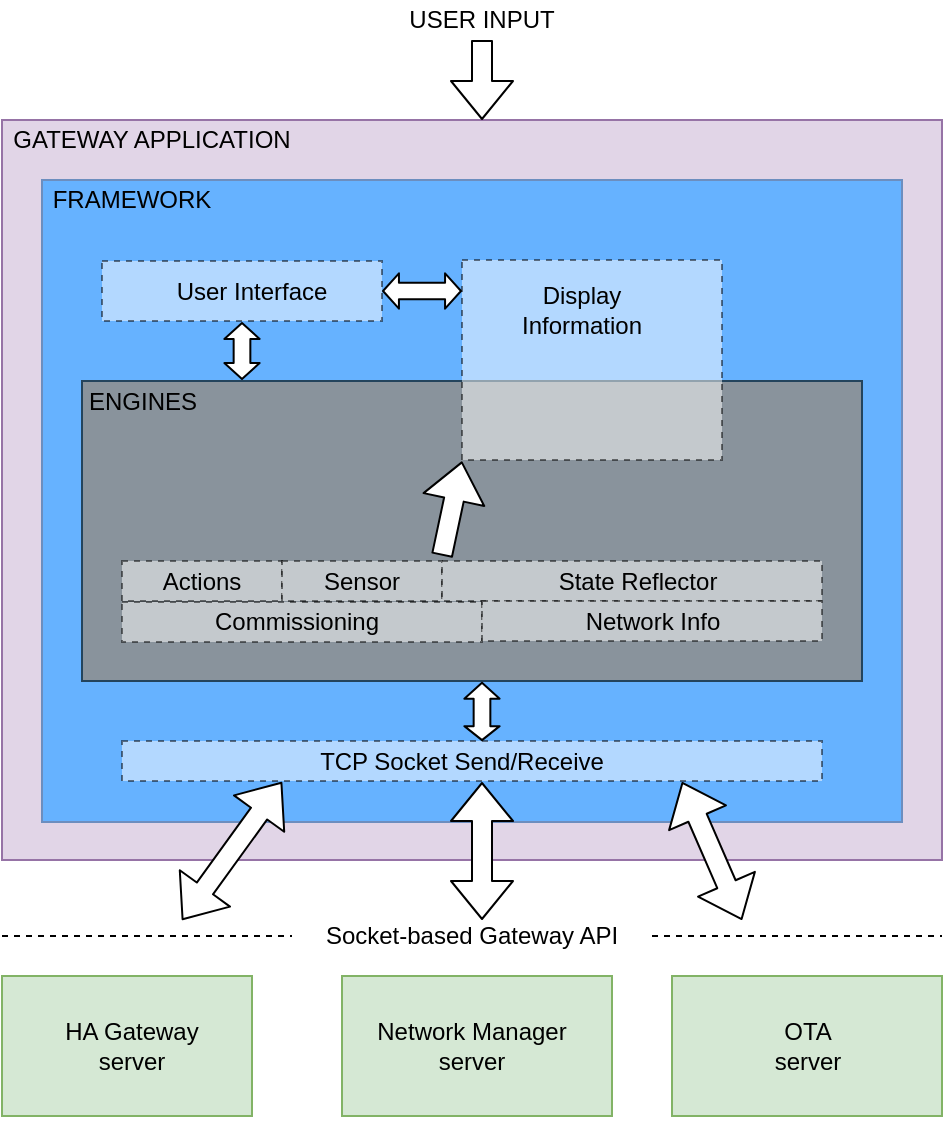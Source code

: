 <mxfile version="10.6.5" type="device"><diagram id="9MOB0YGh6VuMdog9yCZZ" name="Page-1"><mxGraphModel dx="1649" dy="2079" grid="1" gridSize="10" guides="1" tooltips="1" connect="1" arrows="1" fold="1" page="1" pageScale="1" pageWidth="850" pageHeight="1100" math="0" shadow="0"><root><mxCell id="0"/><mxCell id="1" parent="0"/><mxCell id="gl6ZarwsZiWshjFFWQ-w-1" value="" style="rounded=0;whiteSpace=wrap;html=1;fillColor=#e1d5e7;strokeColor=#9673a6;" parent="1" vertex="1"><mxGeometry x="210" y="-180" width="470" height="370" as="geometry"/></mxCell><mxCell id="f9LyQf3kz26QlsLwoAiT-30" value="" style="rounded=0;whiteSpace=wrap;html=1;fillColor=#66B2FF;strokeColor=#6c8ebf;" vertex="1" parent="1"><mxGeometry x="230" y="-150" width="430" height="321" as="geometry"/></mxCell><mxCell id="f9LyQf3kz26QlsLwoAiT-21" value="" style="rounded=0;whiteSpace=wrap;html=1;fillColor=#89939C;strokeColor=#23445d;" vertex="1" parent="1"><mxGeometry x="250" y="-49.5" width="390" height="150" as="geometry"/></mxCell><mxCell id="gl6ZarwsZiWshjFFWQ-w-2" value="GATEWAY APPLICATION" style="text;html=1;strokeColor=none;fillColor=none;align=center;verticalAlign=middle;whiteSpace=wrap;rounded=0;" parent="1" vertex="1"><mxGeometry x="210" y="-180" width="150" height="20" as="geometry"/></mxCell><mxCell id="gl6ZarwsZiWshjFFWQ-w-3" value="" style="endArrow=none;dashed=1;html=1;" parent="1" target="gl6ZarwsZiWshjFFWQ-w-5" edge="1"><mxGeometry width="50" height="50" relative="1" as="geometry"><mxPoint x="210" y="228" as="sourcePoint"/><mxPoint x="345" y="228" as="targetPoint"/></mxGeometry></mxCell><mxCell id="gl6ZarwsZiWshjFFWQ-w-5" value="Socket-based Gateway API" style="text;html=1;strokeColor=none;fillColor=none;align=center;verticalAlign=middle;whiteSpace=wrap;rounded=0;" parent="1" vertex="1"><mxGeometry x="355" y="218" width="180" height="20" as="geometry"/></mxCell><mxCell id="gl6ZarwsZiWshjFFWQ-w-6" value="" style="endArrow=none;dashed=1;html=1;exitX=1;exitY=0.5;exitDx=0;exitDy=0;" parent="1" source="gl6ZarwsZiWshjFFWQ-w-5" edge="1"><mxGeometry width="50" height="50" relative="1" as="geometry"><mxPoint x="195" y="308" as="sourcePoint"/><mxPoint x="680" y="228" as="targetPoint"/></mxGeometry></mxCell><mxCell id="gl6ZarwsZiWshjFFWQ-w-11" value="" style="rounded=0;whiteSpace=wrap;html=1;fillColor=#d5e8d4;strokeColor=#82b366;" parent="1" vertex="1"><mxGeometry x="210" y="248" width="125" height="70" as="geometry"/></mxCell><mxCell id="gl6ZarwsZiWshjFFWQ-w-14" value="HA Gateway&lt;br&gt;server&lt;br&gt;" style="text;html=1;align=center;verticalAlign=middle;whiteSpace=wrap;rounded=0;" parent="1" vertex="1"><mxGeometry x="235" y="238" width="80" height="90" as="geometry"/></mxCell><mxCell id="gl6ZarwsZiWshjFFWQ-w-15" value="" style="rounded=0;whiteSpace=wrap;html=1;fillColor=#d5e8d4;strokeColor=#82b366;" parent="1" vertex="1"><mxGeometry x="545" y="248" width="135" height="70" as="geometry"/></mxCell><mxCell id="gl6ZarwsZiWshjFFWQ-w-16" value="" style="rounded=0;whiteSpace=wrap;html=1;fillColor=#d5e8d4;strokeColor=#82b366;" parent="1" vertex="1"><mxGeometry x="380" y="248" width="135" height="70" as="geometry"/></mxCell><mxCell id="gl6ZarwsZiWshjFFWQ-w-17" value="Network Manager&lt;br&gt;server&lt;br&gt;" style="text;html=1;strokeColor=none;fillColor=none;align=center;verticalAlign=middle;whiteSpace=wrap;rounded=0;" parent="1" vertex="1"><mxGeometry x="390" y="248" width="110" height="70" as="geometry"/></mxCell><mxCell id="gl6ZarwsZiWshjFFWQ-w-18" value="OTA&lt;br&gt;server&lt;br&gt;" style="text;html=1;strokeColor=none;fillColor=none;align=center;verticalAlign=middle;whiteSpace=wrap;rounded=0;" parent="1" vertex="1"><mxGeometry x="577.5" y="253" width="70" height="60" as="geometry"/></mxCell><mxCell id="f9LyQf3kz26QlsLwoAiT-5" value="" style="rounded=0;whiteSpace=wrap;html=1;dashed=1;fillColor=#FFFFFF;opacity=50;" vertex="1" parent="1"><mxGeometry x="260" y="-109.5" width="140" height="30" as="geometry"/></mxCell><mxCell id="f9LyQf3kz26QlsLwoAiT-6" value="&lt;div style=&quot;text-align: left&quot;&gt;&lt;span&gt;User Interface&lt;/span&gt;&lt;/div&gt;" style="text;html=1;strokeColor=none;fillColor=none;align=center;verticalAlign=middle;whiteSpace=wrap;rounded=0;" vertex="1" parent="1"><mxGeometry x="285" y="-104.5" width="100" height="20" as="geometry"/></mxCell><mxCell id="f9LyQf3kz26QlsLwoAiT-7" value="" style="rounded=0;whiteSpace=wrap;html=1;dashed=1;fillColor=#FFFFFF;opacity=50;" vertex="1" parent="1"><mxGeometry x="440" y="-110" width="130" height="100" as="geometry"/></mxCell><mxCell id="f9LyQf3kz26QlsLwoAiT-8" value="&lt;div style=&quot;text-align: center&quot;&gt;&lt;span&gt;Display Information&lt;/span&gt;&lt;/div&gt;" style="text;html=1;strokeColor=none;fillColor=none;align=center;verticalAlign=middle;whiteSpace=wrap;rounded=0;dashed=1;" vertex="1" parent="1"><mxGeometry x="460" y="-100" width="80" height="30" as="geometry"/></mxCell><mxCell id="f9LyQf3kz26QlsLwoAiT-9" value="" style="shape=flexArrow;endArrow=classic;startArrow=classic;html=1;exitX=1;exitY=0.5;exitDx=0;exitDy=0;width=8.35;startSize=2.323;endSize=2.323;startWidth=8.291;endWidth=8.291;fillColor=#ffffff;" edge="1" parent="1" source="f9LyQf3kz26QlsLwoAiT-5"><mxGeometry width="50" height="50" relative="1" as="geometry"><mxPoint x="460" y="-119.5" as="sourcePoint"/><mxPoint x="440" y="-94.5" as="targetPoint"/></mxGeometry></mxCell><mxCell id="f9LyQf3kz26QlsLwoAiT-10" value="" style="rounded=0;whiteSpace=wrap;html=1;dashed=1;fillColor=#FFFFFF;opacity=50;" vertex="1" parent="1"><mxGeometry x="270" y="40.5" width="80" height="20" as="geometry"/></mxCell><mxCell id="f9LyQf3kz26QlsLwoAiT-11" value="Actions" style="text;html=1;strokeColor=none;fillColor=none;align=center;verticalAlign=middle;whiteSpace=wrap;rounded=0;" vertex="1" parent="1"><mxGeometry x="285" y="40.5" width="50" height="20" as="geometry"/></mxCell><mxCell id="f9LyQf3kz26QlsLwoAiT-12" value="" style="rounded=0;whiteSpace=wrap;html=1;dashed=1;fillColor=#FFFFFF;opacity=50;" vertex="1" parent="1"><mxGeometry x="350" y="40.5" width="80" height="20" as="geometry"/></mxCell><mxCell id="f9LyQf3kz26QlsLwoAiT-14" value="" style="rounded=0;whiteSpace=wrap;html=1;dashed=1;fillColor=#FFFFFF;opacity=50;" vertex="1" parent="1"><mxGeometry x="430" y="40.5" width="190" height="20" as="geometry"/></mxCell><mxCell id="f9LyQf3kz26QlsLwoAiT-15" value="" style="rounded=0;whiteSpace=wrap;html=1;dashed=1;fillColor=#FFFFFF;opacity=50;" vertex="1" parent="1"><mxGeometry x="270" y="61" width="180" height="20" as="geometry"/></mxCell><mxCell id="f9LyQf3kz26QlsLwoAiT-16" value="" style="rounded=0;whiteSpace=wrap;html=1;dashed=1;fillColor=#FFFFFF;opacity=50;" vertex="1" parent="1"><mxGeometry x="450" y="60.5" width="170" height="20" as="geometry"/></mxCell><mxCell id="f9LyQf3kz26QlsLwoAiT-17" value="Sensor" style="text;html=1;strokeColor=none;fillColor=none;align=center;verticalAlign=middle;whiteSpace=wrap;rounded=0;" vertex="1" parent="1"><mxGeometry x="370" y="40.5" width="40" height="20" as="geometry"/></mxCell><mxCell id="f9LyQf3kz26QlsLwoAiT-18" value="State Reflector" style="text;html=1;strokeColor=none;fillColor=none;align=center;verticalAlign=middle;whiteSpace=wrap;rounded=0;" vertex="1" parent="1"><mxGeometry x="477.5" y="40.5" width="100" height="20" as="geometry"/></mxCell><mxCell id="f9LyQf3kz26QlsLwoAiT-19" value="Commissioning" style="text;html=1;strokeColor=none;fillColor=none;align=center;verticalAlign=middle;whiteSpace=wrap;rounded=0;" vertex="1" parent="1"><mxGeometry x="305" y="60.5" width="105" height="20" as="geometry"/></mxCell><mxCell id="f9LyQf3kz26QlsLwoAiT-20" value="Network Info" style="text;html=1;strokeColor=none;fillColor=none;align=center;verticalAlign=middle;whiteSpace=wrap;rounded=0;" vertex="1" parent="1"><mxGeometry x="492.5" y="60.5" width="85" height="20" as="geometry"/></mxCell><mxCell id="f9LyQf3kz26QlsLwoAiT-22" value="ENGINES" style="text;html=1;strokeColor=none;fillColor=none;align=center;verticalAlign=middle;whiteSpace=wrap;rounded=0;" vertex="1" parent="1"><mxGeometry x="247.5" y="-49.5" width="65" height="20" as="geometry"/></mxCell><mxCell id="f9LyQf3kz26QlsLwoAiT-25" value="" style="shape=flexArrow;endArrow=classic;startArrow=classic;html=1;width=8.35;startSize=2.323;endSize=2.323;startWidth=8.291;endWidth=8.291;fillColor=#ffffff;" edge="1" parent="1"><mxGeometry width="50" height="50" relative="1" as="geometry"><mxPoint x="330" y="-79" as="sourcePoint"/><mxPoint x="330" y="-50" as="targetPoint"/></mxGeometry></mxCell><mxCell id="f9LyQf3kz26QlsLwoAiT-26" value="" style="shape=flexArrow;endArrow=classic;html=1;entryX=0;entryY=1.007;entryDx=0;entryDy=0;entryPerimeter=0;exitX=1;exitY=-0.133;exitDx=0;exitDy=0;exitPerimeter=0;fillColor=#ffffff;" edge="1" parent="1" source="f9LyQf3kz26QlsLwoAiT-12" target="f9LyQf3kz26QlsLwoAiT-7"><mxGeometry width="50" height="50" relative="1" as="geometry"><mxPoint x="390" y="30.5" as="sourcePoint"/><mxPoint x="425" y="-9.5" as="targetPoint"/></mxGeometry></mxCell><mxCell id="f9LyQf3kz26QlsLwoAiT-27" value="" style="rounded=0;whiteSpace=wrap;html=1;dashed=1;opacity=50;" vertex="1" parent="1"><mxGeometry x="270" y="130.5" width="350" height="20" as="geometry"/></mxCell><mxCell id="f9LyQf3kz26QlsLwoAiT-28" value="TCP Socket Send/Receive" style="text;html=1;strokeColor=none;fillColor=none;align=center;verticalAlign=middle;whiteSpace=wrap;rounded=0;" vertex="1" parent="1"><mxGeometry x="365" y="130.5" width="150" height="20" as="geometry"/></mxCell><mxCell id="f9LyQf3kz26QlsLwoAiT-29" value="" style="shape=flexArrow;endArrow=classic;startArrow=classic;html=1;width=8.35;startSize=2.323;endSize=2;startWidth=8.291;endWidth=8.291;exitX=0.5;exitY=1;exitDx=0;exitDy=0;entryX=0.206;entryY=-0.001;entryDx=0;entryDy=0;entryPerimeter=0;fillColor=#ffffff;" edge="1" parent="1"><mxGeometry width="50" height="50" relative="1" as="geometry"><mxPoint x="450" y="100.857" as="sourcePoint"/><mxPoint x="450" y="130.571" as="targetPoint"/></mxGeometry></mxCell><mxCell id="f9LyQf3kz26QlsLwoAiT-31" value="FRAMEWORK" style="text;html=1;strokeColor=none;fillColor=none;align=center;verticalAlign=middle;whiteSpace=wrap;rounded=0;" vertex="1" parent="1"><mxGeometry x="230" y="-150" width="90" height="20" as="geometry"/></mxCell><mxCell id="f9LyQf3kz26QlsLwoAiT-39" value="USER INPUT" style="text;html=1;strokeColor=none;fillColor=none;align=center;verticalAlign=middle;whiteSpace=wrap;rounded=0;opacity=50;" vertex="1" parent="1"><mxGeometry x="370" y="-240" width="160" height="20" as="geometry"/></mxCell><mxCell id="f9LyQf3kz26QlsLwoAiT-40" value="" style="shape=flexArrow;endArrow=classic;html=1;fillColor=#ffffff;" edge="1" parent="1"><mxGeometry width="50" height="50" relative="1" as="geometry"><mxPoint x="450" y="-220" as="sourcePoint"/><mxPoint x="450" y="-180" as="targetPoint"/></mxGeometry></mxCell><mxCell id="f9LyQf3kz26QlsLwoAiT-43" value="" style="shape=flexArrow;endArrow=classic;startArrow=classic;html=1;fillColor=#ffffff;" edge="1" parent="1"><mxGeometry width="50" height="50" relative="1" as="geometry"><mxPoint x="450" y="220" as="sourcePoint"/><mxPoint x="450" y="151" as="targetPoint"/></mxGeometry></mxCell><mxCell id="f9LyQf3kz26QlsLwoAiT-44" value="" style="shape=flexArrow;endArrow=classic;startArrow=classic;html=1;fillColor=#ffffff;" edge="1" parent="1"><mxGeometry width="50" height="50" relative="1" as="geometry"><mxPoint x="300" y="220" as="sourcePoint"/><mxPoint x="350" y="151" as="targetPoint"/></mxGeometry></mxCell><mxCell id="f9LyQf3kz26QlsLwoAiT-46" value="" style="shape=flexArrow;endArrow=classic;startArrow=classic;html=1;fillColor=#ffffff;" edge="1" parent="1"><mxGeometry width="50" height="50" relative="1" as="geometry"><mxPoint x="580" y="220" as="sourcePoint"/><mxPoint x="550" y="151" as="targetPoint"/></mxGeometry></mxCell></root></mxGraphModel></diagram></mxfile>